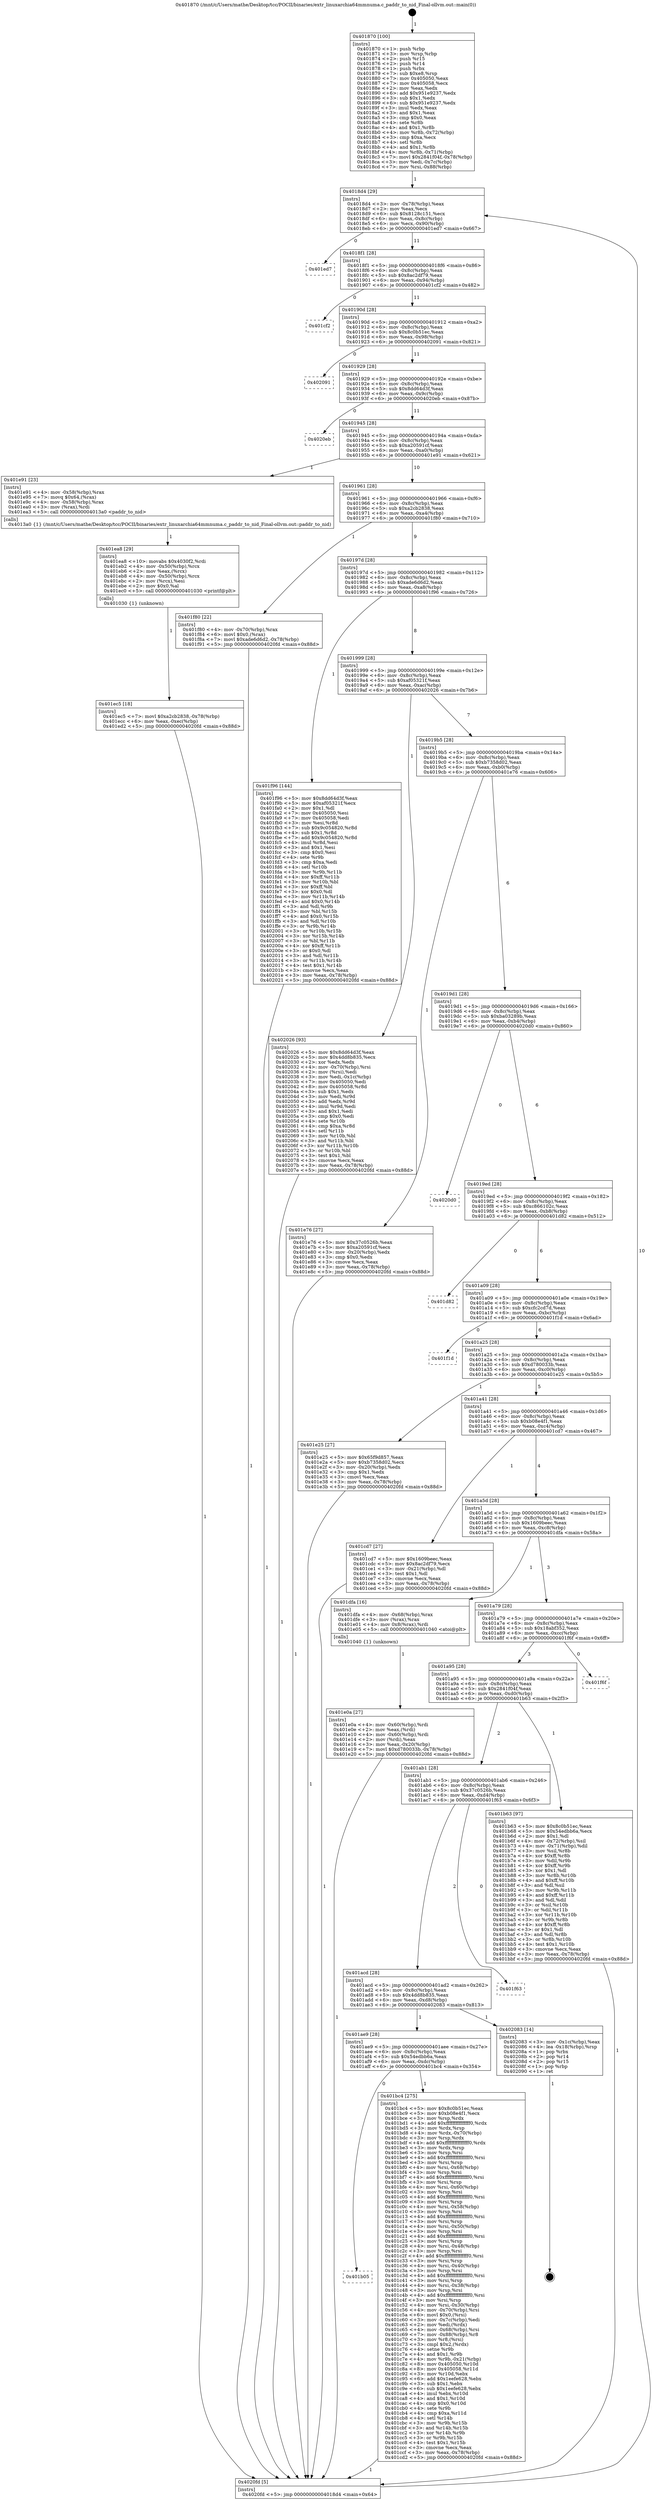 digraph "0x401870" {
  label = "0x401870 (/mnt/c/Users/mathe/Desktop/tcc/POCII/binaries/extr_linuxarchia64mmnuma.c_paddr_to_nid_Final-ollvm.out::main(0))"
  labelloc = "t"
  node[shape=record]

  Entry [label="",width=0.3,height=0.3,shape=circle,fillcolor=black,style=filled]
  "0x4018d4" [label="{
     0x4018d4 [29]\l
     | [instrs]\l
     &nbsp;&nbsp;0x4018d4 \<+3\>: mov -0x78(%rbp),%eax\l
     &nbsp;&nbsp;0x4018d7 \<+2\>: mov %eax,%ecx\l
     &nbsp;&nbsp;0x4018d9 \<+6\>: sub $0x8128c151,%ecx\l
     &nbsp;&nbsp;0x4018df \<+6\>: mov %eax,-0x8c(%rbp)\l
     &nbsp;&nbsp;0x4018e5 \<+6\>: mov %ecx,-0x90(%rbp)\l
     &nbsp;&nbsp;0x4018eb \<+6\>: je 0000000000401ed7 \<main+0x667\>\l
  }"]
  "0x401ed7" [label="{
     0x401ed7\l
  }", style=dashed]
  "0x4018f1" [label="{
     0x4018f1 [28]\l
     | [instrs]\l
     &nbsp;&nbsp;0x4018f1 \<+5\>: jmp 00000000004018f6 \<main+0x86\>\l
     &nbsp;&nbsp;0x4018f6 \<+6\>: mov -0x8c(%rbp),%eax\l
     &nbsp;&nbsp;0x4018fc \<+5\>: sub $0x8ac2df79,%eax\l
     &nbsp;&nbsp;0x401901 \<+6\>: mov %eax,-0x94(%rbp)\l
     &nbsp;&nbsp;0x401907 \<+6\>: je 0000000000401cf2 \<main+0x482\>\l
  }"]
  Exit [label="",width=0.3,height=0.3,shape=circle,fillcolor=black,style=filled,peripheries=2]
  "0x401cf2" [label="{
     0x401cf2\l
  }", style=dashed]
  "0x40190d" [label="{
     0x40190d [28]\l
     | [instrs]\l
     &nbsp;&nbsp;0x40190d \<+5\>: jmp 0000000000401912 \<main+0xa2\>\l
     &nbsp;&nbsp;0x401912 \<+6\>: mov -0x8c(%rbp),%eax\l
     &nbsp;&nbsp;0x401918 \<+5\>: sub $0x8c0b51ec,%eax\l
     &nbsp;&nbsp;0x40191d \<+6\>: mov %eax,-0x98(%rbp)\l
     &nbsp;&nbsp;0x401923 \<+6\>: je 0000000000402091 \<main+0x821\>\l
  }"]
  "0x401ec5" [label="{
     0x401ec5 [18]\l
     | [instrs]\l
     &nbsp;&nbsp;0x401ec5 \<+7\>: movl $0xa2cb2838,-0x78(%rbp)\l
     &nbsp;&nbsp;0x401ecc \<+6\>: mov %eax,-0xec(%rbp)\l
     &nbsp;&nbsp;0x401ed2 \<+5\>: jmp 00000000004020fd \<main+0x88d\>\l
  }"]
  "0x402091" [label="{
     0x402091\l
  }", style=dashed]
  "0x401929" [label="{
     0x401929 [28]\l
     | [instrs]\l
     &nbsp;&nbsp;0x401929 \<+5\>: jmp 000000000040192e \<main+0xbe\>\l
     &nbsp;&nbsp;0x40192e \<+6\>: mov -0x8c(%rbp),%eax\l
     &nbsp;&nbsp;0x401934 \<+5\>: sub $0x8dd64d3f,%eax\l
     &nbsp;&nbsp;0x401939 \<+6\>: mov %eax,-0x9c(%rbp)\l
     &nbsp;&nbsp;0x40193f \<+6\>: je 00000000004020eb \<main+0x87b\>\l
  }"]
  "0x401ea8" [label="{
     0x401ea8 [29]\l
     | [instrs]\l
     &nbsp;&nbsp;0x401ea8 \<+10\>: movabs $0x4030f2,%rdi\l
     &nbsp;&nbsp;0x401eb2 \<+4\>: mov -0x50(%rbp),%rcx\l
     &nbsp;&nbsp;0x401eb6 \<+2\>: mov %eax,(%rcx)\l
     &nbsp;&nbsp;0x401eb8 \<+4\>: mov -0x50(%rbp),%rcx\l
     &nbsp;&nbsp;0x401ebc \<+2\>: mov (%rcx),%esi\l
     &nbsp;&nbsp;0x401ebe \<+2\>: mov $0x0,%al\l
     &nbsp;&nbsp;0x401ec0 \<+5\>: call 0000000000401030 \<printf@plt\>\l
     | [calls]\l
     &nbsp;&nbsp;0x401030 \{1\} (unknown)\l
  }"]
  "0x4020eb" [label="{
     0x4020eb\l
  }", style=dashed]
  "0x401945" [label="{
     0x401945 [28]\l
     | [instrs]\l
     &nbsp;&nbsp;0x401945 \<+5\>: jmp 000000000040194a \<main+0xda\>\l
     &nbsp;&nbsp;0x40194a \<+6\>: mov -0x8c(%rbp),%eax\l
     &nbsp;&nbsp;0x401950 \<+5\>: sub $0xa20591cf,%eax\l
     &nbsp;&nbsp;0x401955 \<+6\>: mov %eax,-0xa0(%rbp)\l
     &nbsp;&nbsp;0x40195b \<+6\>: je 0000000000401e91 \<main+0x621\>\l
  }"]
  "0x401e0a" [label="{
     0x401e0a [27]\l
     | [instrs]\l
     &nbsp;&nbsp;0x401e0a \<+4\>: mov -0x60(%rbp),%rdi\l
     &nbsp;&nbsp;0x401e0e \<+2\>: mov %eax,(%rdi)\l
     &nbsp;&nbsp;0x401e10 \<+4\>: mov -0x60(%rbp),%rdi\l
     &nbsp;&nbsp;0x401e14 \<+2\>: mov (%rdi),%eax\l
     &nbsp;&nbsp;0x401e16 \<+3\>: mov %eax,-0x20(%rbp)\l
     &nbsp;&nbsp;0x401e19 \<+7\>: movl $0xd780033b,-0x78(%rbp)\l
     &nbsp;&nbsp;0x401e20 \<+5\>: jmp 00000000004020fd \<main+0x88d\>\l
  }"]
  "0x401e91" [label="{
     0x401e91 [23]\l
     | [instrs]\l
     &nbsp;&nbsp;0x401e91 \<+4\>: mov -0x58(%rbp),%rax\l
     &nbsp;&nbsp;0x401e95 \<+7\>: movq $0x64,(%rax)\l
     &nbsp;&nbsp;0x401e9c \<+4\>: mov -0x58(%rbp),%rax\l
     &nbsp;&nbsp;0x401ea0 \<+3\>: mov (%rax),%rdi\l
     &nbsp;&nbsp;0x401ea3 \<+5\>: call 00000000004013a0 \<paddr_to_nid\>\l
     | [calls]\l
     &nbsp;&nbsp;0x4013a0 \{1\} (/mnt/c/Users/mathe/Desktop/tcc/POCII/binaries/extr_linuxarchia64mmnuma.c_paddr_to_nid_Final-ollvm.out::paddr_to_nid)\l
  }"]
  "0x401961" [label="{
     0x401961 [28]\l
     | [instrs]\l
     &nbsp;&nbsp;0x401961 \<+5\>: jmp 0000000000401966 \<main+0xf6\>\l
     &nbsp;&nbsp;0x401966 \<+6\>: mov -0x8c(%rbp),%eax\l
     &nbsp;&nbsp;0x40196c \<+5\>: sub $0xa2cb2838,%eax\l
     &nbsp;&nbsp;0x401971 \<+6\>: mov %eax,-0xa4(%rbp)\l
     &nbsp;&nbsp;0x401977 \<+6\>: je 0000000000401f80 \<main+0x710\>\l
  }"]
  "0x401b05" [label="{
     0x401b05\l
  }", style=dashed]
  "0x401f80" [label="{
     0x401f80 [22]\l
     | [instrs]\l
     &nbsp;&nbsp;0x401f80 \<+4\>: mov -0x70(%rbp),%rax\l
     &nbsp;&nbsp;0x401f84 \<+6\>: movl $0x0,(%rax)\l
     &nbsp;&nbsp;0x401f8a \<+7\>: movl $0xade6d6d2,-0x78(%rbp)\l
     &nbsp;&nbsp;0x401f91 \<+5\>: jmp 00000000004020fd \<main+0x88d\>\l
  }"]
  "0x40197d" [label="{
     0x40197d [28]\l
     | [instrs]\l
     &nbsp;&nbsp;0x40197d \<+5\>: jmp 0000000000401982 \<main+0x112\>\l
     &nbsp;&nbsp;0x401982 \<+6\>: mov -0x8c(%rbp),%eax\l
     &nbsp;&nbsp;0x401988 \<+5\>: sub $0xade6d6d2,%eax\l
     &nbsp;&nbsp;0x40198d \<+6\>: mov %eax,-0xa8(%rbp)\l
     &nbsp;&nbsp;0x401993 \<+6\>: je 0000000000401f96 \<main+0x726\>\l
  }"]
  "0x401bc4" [label="{
     0x401bc4 [275]\l
     | [instrs]\l
     &nbsp;&nbsp;0x401bc4 \<+5\>: mov $0x8c0b51ec,%eax\l
     &nbsp;&nbsp;0x401bc9 \<+5\>: mov $0xb08e4f1,%ecx\l
     &nbsp;&nbsp;0x401bce \<+3\>: mov %rsp,%rdx\l
     &nbsp;&nbsp;0x401bd1 \<+4\>: add $0xfffffffffffffff0,%rdx\l
     &nbsp;&nbsp;0x401bd5 \<+3\>: mov %rdx,%rsp\l
     &nbsp;&nbsp;0x401bd8 \<+4\>: mov %rdx,-0x70(%rbp)\l
     &nbsp;&nbsp;0x401bdc \<+3\>: mov %rsp,%rdx\l
     &nbsp;&nbsp;0x401bdf \<+4\>: add $0xfffffffffffffff0,%rdx\l
     &nbsp;&nbsp;0x401be3 \<+3\>: mov %rdx,%rsp\l
     &nbsp;&nbsp;0x401be6 \<+3\>: mov %rsp,%rsi\l
     &nbsp;&nbsp;0x401be9 \<+4\>: add $0xfffffffffffffff0,%rsi\l
     &nbsp;&nbsp;0x401bed \<+3\>: mov %rsi,%rsp\l
     &nbsp;&nbsp;0x401bf0 \<+4\>: mov %rsi,-0x68(%rbp)\l
     &nbsp;&nbsp;0x401bf4 \<+3\>: mov %rsp,%rsi\l
     &nbsp;&nbsp;0x401bf7 \<+4\>: add $0xfffffffffffffff0,%rsi\l
     &nbsp;&nbsp;0x401bfb \<+3\>: mov %rsi,%rsp\l
     &nbsp;&nbsp;0x401bfe \<+4\>: mov %rsi,-0x60(%rbp)\l
     &nbsp;&nbsp;0x401c02 \<+3\>: mov %rsp,%rsi\l
     &nbsp;&nbsp;0x401c05 \<+4\>: add $0xfffffffffffffff0,%rsi\l
     &nbsp;&nbsp;0x401c09 \<+3\>: mov %rsi,%rsp\l
     &nbsp;&nbsp;0x401c0c \<+4\>: mov %rsi,-0x58(%rbp)\l
     &nbsp;&nbsp;0x401c10 \<+3\>: mov %rsp,%rsi\l
     &nbsp;&nbsp;0x401c13 \<+4\>: add $0xfffffffffffffff0,%rsi\l
     &nbsp;&nbsp;0x401c17 \<+3\>: mov %rsi,%rsp\l
     &nbsp;&nbsp;0x401c1a \<+4\>: mov %rsi,-0x50(%rbp)\l
     &nbsp;&nbsp;0x401c1e \<+3\>: mov %rsp,%rsi\l
     &nbsp;&nbsp;0x401c21 \<+4\>: add $0xfffffffffffffff0,%rsi\l
     &nbsp;&nbsp;0x401c25 \<+3\>: mov %rsi,%rsp\l
     &nbsp;&nbsp;0x401c28 \<+4\>: mov %rsi,-0x48(%rbp)\l
     &nbsp;&nbsp;0x401c2c \<+3\>: mov %rsp,%rsi\l
     &nbsp;&nbsp;0x401c2f \<+4\>: add $0xfffffffffffffff0,%rsi\l
     &nbsp;&nbsp;0x401c33 \<+3\>: mov %rsi,%rsp\l
     &nbsp;&nbsp;0x401c36 \<+4\>: mov %rsi,-0x40(%rbp)\l
     &nbsp;&nbsp;0x401c3a \<+3\>: mov %rsp,%rsi\l
     &nbsp;&nbsp;0x401c3d \<+4\>: add $0xfffffffffffffff0,%rsi\l
     &nbsp;&nbsp;0x401c41 \<+3\>: mov %rsi,%rsp\l
     &nbsp;&nbsp;0x401c44 \<+4\>: mov %rsi,-0x38(%rbp)\l
     &nbsp;&nbsp;0x401c48 \<+3\>: mov %rsp,%rsi\l
     &nbsp;&nbsp;0x401c4b \<+4\>: add $0xfffffffffffffff0,%rsi\l
     &nbsp;&nbsp;0x401c4f \<+3\>: mov %rsi,%rsp\l
     &nbsp;&nbsp;0x401c52 \<+4\>: mov %rsi,-0x30(%rbp)\l
     &nbsp;&nbsp;0x401c56 \<+4\>: mov -0x70(%rbp),%rsi\l
     &nbsp;&nbsp;0x401c5a \<+6\>: movl $0x0,(%rsi)\l
     &nbsp;&nbsp;0x401c60 \<+3\>: mov -0x7c(%rbp),%edi\l
     &nbsp;&nbsp;0x401c63 \<+2\>: mov %edi,(%rdx)\l
     &nbsp;&nbsp;0x401c65 \<+4\>: mov -0x68(%rbp),%rsi\l
     &nbsp;&nbsp;0x401c69 \<+7\>: mov -0x88(%rbp),%r8\l
     &nbsp;&nbsp;0x401c70 \<+3\>: mov %r8,(%rsi)\l
     &nbsp;&nbsp;0x401c73 \<+3\>: cmpl $0x2,(%rdx)\l
     &nbsp;&nbsp;0x401c76 \<+4\>: setne %r9b\l
     &nbsp;&nbsp;0x401c7a \<+4\>: and $0x1,%r9b\l
     &nbsp;&nbsp;0x401c7e \<+4\>: mov %r9b,-0x21(%rbp)\l
     &nbsp;&nbsp;0x401c82 \<+8\>: mov 0x405050,%r10d\l
     &nbsp;&nbsp;0x401c8a \<+8\>: mov 0x405058,%r11d\l
     &nbsp;&nbsp;0x401c92 \<+3\>: mov %r10d,%ebx\l
     &nbsp;&nbsp;0x401c95 \<+6\>: add $0x1eefe628,%ebx\l
     &nbsp;&nbsp;0x401c9b \<+3\>: sub $0x1,%ebx\l
     &nbsp;&nbsp;0x401c9e \<+6\>: sub $0x1eefe628,%ebx\l
     &nbsp;&nbsp;0x401ca4 \<+4\>: imul %ebx,%r10d\l
     &nbsp;&nbsp;0x401ca8 \<+4\>: and $0x1,%r10d\l
     &nbsp;&nbsp;0x401cac \<+4\>: cmp $0x0,%r10d\l
     &nbsp;&nbsp;0x401cb0 \<+4\>: sete %r9b\l
     &nbsp;&nbsp;0x401cb4 \<+4\>: cmp $0xa,%r11d\l
     &nbsp;&nbsp;0x401cb8 \<+4\>: setl %r14b\l
     &nbsp;&nbsp;0x401cbc \<+3\>: mov %r9b,%r15b\l
     &nbsp;&nbsp;0x401cbf \<+3\>: and %r14b,%r15b\l
     &nbsp;&nbsp;0x401cc2 \<+3\>: xor %r14b,%r9b\l
     &nbsp;&nbsp;0x401cc5 \<+3\>: or %r9b,%r15b\l
     &nbsp;&nbsp;0x401cc8 \<+4\>: test $0x1,%r15b\l
     &nbsp;&nbsp;0x401ccc \<+3\>: cmovne %ecx,%eax\l
     &nbsp;&nbsp;0x401ccf \<+3\>: mov %eax,-0x78(%rbp)\l
     &nbsp;&nbsp;0x401cd2 \<+5\>: jmp 00000000004020fd \<main+0x88d\>\l
  }"]
  "0x401f96" [label="{
     0x401f96 [144]\l
     | [instrs]\l
     &nbsp;&nbsp;0x401f96 \<+5\>: mov $0x8dd64d3f,%eax\l
     &nbsp;&nbsp;0x401f9b \<+5\>: mov $0xaf05321f,%ecx\l
     &nbsp;&nbsp;0x401fa0 \<+2\>: mov $0x1,%dl\l
     &nbsp;&nbsp;0x401fa2 \<+7\>: mov 0x405050,%esi\l
     &nbsp;&nbsp;0x401fa9 \<+7\>: mov 0x405058,%edi\l
     &nbsp;&nbsp;0x401fb0 \<+3\>: mov %esi,%r8d\l
     &nbsp;&nbsp;0x401fb3 \<+7\>: sub $0x9c054820,%r8d\l
     &nbsp;&nbsp;0x401fba \<+4\>: sub $0x1,%r8d\l
     &nbsp;&nbsp;0x401fbe \<+7\>: add $0x9c054820,%r8d\l
     &nbsp;&nbsp;0x401fc5 \<+4\>: imul %r8d,%esi\l
     &nbsp;&nbsp;0x401fc9 \<+3\>: and $0x1,%esi\l
     &nbsp;&nbsp;0x401fcc \<+3\>: cmp $0x0,%esi\l
     &nbsp;&nbsp;0x401fcf \<+4\>: sete %r9b\l
     &nbsp;&nbsp;0x401fd3 \<+3\>: cmp $0xa,%edi\l
     &nbsp;&nbsp;0x401fd6 \<+4\>: setl %r10b\l
     &nbsp;&nbsp;0x401fda \<+3\>: mov %r9b,%r11b\l
     &nbsp;&nbsp;0x401fdd \<+4\>: xor $0xff,%r11b\l
     &nbsp;&nbsp;0x401fe1 \<+3\>: mov %r10b,%bl\l
     &nbsp;&nbsp;0x401fe4 \<+3\>: xor $0xff,%bl\l
     &nbsp;&nbsp;0x401fe7 \<+3\>: xor $0x0,%dl\l
     &nbsp;&nbsp;0x401fea \<+3\>: mov %r11b,%r14b\l
     &nbsp;&nbsp;0x401fed \<+4\>: and $0x0,%r14b\l
     &nbsp;&nbsp;0x401ff1 \<+3\>: and %dl,%r9b\l
     &nbsp;&nbsp;0x401ff4 \<+3\>: mov %bl,%r15b\l
     &nbsp;&nbsp;0x401ff7 \<+4\>: and $0x0,%r15b\l
     &nbsp;&nbsp;0x401ffb \<+3\>: and %dl,%r10b\l
     &nbsp;&nbsp;0x401ffe \<+3\>: or %r9b,%r14b\l
     &nbsp;&nbsp;0x402001 \<+3\>: or %r10b,%r15b\l
     &nbsp;&nbsp;0x402004 \<+3\>: xor %r15b,%r14b\l
     &nbsp;&nbsp;0x402007 \<+3\>: or %bl,%r11b\l
     &nbsp;&nbsp;0x40200a \<+4\>: xor $0xff,%r11b\l
     &nbsp;&nbsp;0x40200e \<+3\>: or $0x0,%dl\l
     &nbsp;&nbsp;0x402011 \<+3\>: and %dl,%r11b\l
     &nbsp;&nbsp;0x402014 \<+3\>: or %r11b,%r14b\l
     &nbsp;&nbsp;0x402017 \<+4\>: test $0x1,%r14b\l
     &nbsp;&nbsp;0x40201b \<+3\>: cmovne %ecx,%eax\l
     &nbsp;&nbsp;0x40201e \<+3\>: mov %eax,-0x78(%rbp)\l
     &nbsp;&nbsp;0x402021 \<+5\>: jmp 00000000004020fd \<main+0x88d\>\l
  }"]
  "0x401999" [label="{
     0x401999 [28]\l
     | [instrs]\l
     &nbsp;&nbsp;0x401999 \<+5\>: jmp 000000000040199e \<main+0x12e\>\l
     &nbsp;&nbsp;0x40199e \<+6\>: mov -0x8c(%rbp),%eax\l
     &nbsp;&nbsp;0x4019a4 \<+5\>: sub $0xaf05321f,%eax\l
     &nbsp;&nbsp;0x4019a9 \<+6\>: mov %eax,-0xac(%rbp)\l
     &nbsp;&nbsp;0x4019af \<+6\>: je 0000000000402026 \<main+0x7b6\>\l
  }"]
  "0x401ae9" [label="{
     0x401ae9 [28]\l
     | [instrs]\l
     &nbsp;&nbsp;0x401ae9 \<+5\>: jmp 0000000000401aee \<main+0x27e\>\l
     &nbsp;&nbsp;0x401aee \<+6\>: mov -0x8c(%rbp),%eax\l
     &nbsp;&nbsp;0x401af4 \<+5\>: sub $0x54edbb6a,%eax\l
     &nbsp;&nbsp;0x401af9 \<+6\>: mov %eax,-0xdc(%rbp)\l
     &nbsp;&nbsp;0x401aff \<+6\>: je 0000000000401bc4 \<main+0x354\>\l
  }"]
  "0x402026" [label="{
     0x402026 [93]\l
     | [instrs]\l
     &nbsp;&nbsp;0x402026 \<+5\>: mov $0x8dd64d3f,%eax\l
     &nbsp;&nbsp;0x40202b \<+5\>: mov $0x4dd8b835,%ecx\l
     &nbsp;&nbsp;0x402030 \<+2\>: xor %edx,%edx\l
     &nbsp;&nbsp;0x402032 \<+4\>: mov -0x70(%rbp),%rsi\l
     &nbsp;&nbsp;0x402036 \<+2\>: mov (%rsi),%edi\l
     &nbsp;&nbsp;0x402038 \<+3\>: mov %edi,-0x1c(%rbp)\l
     &nbsp;&nbsp;0x40203b \<+7\>: mov 0x405050,%edi\l
     &nbsp;&nbsp;0x402042 \<+8\>: mov 0x405058,%r8d\l
     &nbsp;&nbsp;0x40204a \<+3\>: sub $0x1,%edx\l
     &nbsp;&nbsp;0x40204d \<+3\>: mov %edi,%r9d\l
     &nbsp;&nbsp;0x402050 \<+3\>: add %edx,%r9d\l
     &nbsp;&nbsp;0x402053 \<+4\>: imul %r9d,%edi\l
     &nbsp;&nbsp;0x402057 \<+3\>: and $0x1,%edi\l
     &nbsp;&nbsp;0x40205a \<+3\>: cmp $0x0,%edi\l
     &nbsp;&nbsp;0x40205d \<+4\>: sete %r10b\l
     &nbsp;&nbsp;0x402061 \<+4\>: cmp $0xa,%r8d\l
     &nbsp;&nbsp;0x402065 \<+4\>: setl %r11b\l
     &nbsp;&nbsp;0x402069 \<+3\>: mov %r10b,%bl\l
     &nbsp;&nbsp;0x40206c \<+3\>: and %r11b,%bl\l
     &nbsp;&nbsp;0x40206f \<+3\>: xor %r11b,%r10b\l
     &nbsp;&nbsp;0x402072 \<+3\>: or %r10b,%bl\l
     &nbsp;&nbsp;0x402075 \<+3\>: test $0x1,%bl\l
     &nbsp;&nbsp;0x402078 \<+3\>: cmovne %ecx,%eax\l
     &nbsp;&nbsp;0x40207b \<+3\>: mov %eax,-0x78(%rbp)\l
     &nbsp;&nbsp;0x40207e \<+5\>: jmp 00000000004020fd \<main+0x88d\>\l
  }"]
  "0x4019b5" [label="{
     0x4019b5 [28]\l
     | [instrs]\l
     &nbsp;&nbsp;0x4019b5 \<+5\>: jmp 00000000004019ba \<main+0x14a\>\l
     &nbsp;&nbsp;0x4019ba \<+6\>: mov -0x8c(%rbp),%eax\l
     &nbsp;&nbsp;0x4019c0 \<+5\>: sub $0xb7358d02,%eax\l
     &nbsp;&nbsp;0x4019c5 \<+6\>: mov %eax,-0xb0(%rbp)\l
     &nbsp;&nbsp;0x4019cb \<+6\>: je 0000000000401e76 \<main+0x606\>\l
  }"]
  "0x402083" [label="{
     0x402083 [14]\l
     | [instrs]\l
     &nbsp;&nbsp;0x402083 \<+3\>: mov -0x1c(%rbp),%eax\l
     &nbsp;&nbsp;0x402086 \<+4\>: lea -0x18(%rbp),%rsp\l
     &nbsp;&nbsp;0x40208a \<+1\>: pop %rbx\l
     &nbsp;&nbsp;0x40208b \<+2\>: pop %r14\l
     &nbsp;&nbsp;0x40208d \<+2\>: pop %r15\l
     &nbsp;&nbsp;0x40208f \<+1\>: pop %rbp\l
     &nbsp;&nbsp;0x402090 \<+1\>: ret\l
  }"]
  "0x401e76" [label="{
     0x401e76 [27]\l
     | [instrs]\l
     &nbsp;&nbsp;0x401e76 \<+5\>: mov $0x37c0526b,%eax\l
     &nbsp;&nbsp;0x401e7b \<+5\>: mov $0xa20591cf,%ecx\l
     &nbsp;&nbsp;0x401e80 \<+3\>: mov -0x20(%rbp),%edx\l
     &nbsp;&nbsp;0x401e83 \<+3\>: cmp $0x0,%edx\l
     &nbsp;&nbsp;0x401e86 \<+3\>: cmove %ecx,%eax\l
     &nbsp;&nbsp;0x401e89 \<+3\>: mov %eax,-0x78(%rbp)\l
     &nbsp;&nbsp;0x401e8c \<+5\>: jmp 00000000004020fd \<main+0x88d\>\l
  }"]
  "0x4019d1" [label="{
     0x4019d1 [28]\l
     | [instrs]\l
     &nbsp;&nbsp;0x4019d1 \<+5\>: jmp 00000000004019d6 \<main+0x166\>\l
     &nbsp;&nbsp;0x4019d6 \<+6\>: mov -0x8c(%rbp),%eax\l
     &nbsp;&nbsp;0x4019dc \<+5\>: sub $0xba03289b,%eax\l
     &nbsp;&nbsp;0x4019e1 \<+6\>: mov %eax,-0xb4(%rbp)\l
     &nbsp;&nbsp;0x4019e7 \<+6\>: je 00000000004020d0 \<main+0x860\>\l
  }"]
  "0x401acd" [label="{
     0x401acd [28]\l
     | [instrs]\l
     &nbsp;&nbsp;0x401acd \<+5\>: jmp 0000000000401ad2 \<main+0x262\>\l
     &nbsp;&nbsp;0x401ad2 \<+6\>: mov -0x8c(%rbp),%eax\l
     &nbsp;&nbsp;0x401ad8 \<+5\>: sub $0x4dd8b835,%eax\l
     &nbsp;&nbsp;0x401add \<+6\>: mov %eax,-0xd8(%rbp)\l
     &nbsp;&nbsp;0x401ae3 \<+6\>: je 0000000000402083 \<main+0x813\>\l
  }"]
  "0x4020d0" [label="{
     0x4020d0\l
  }", style=dashed]
  "0x4019ed" [label="{
     0x4019ed [28]\l
     | [instrs]\l
     &nbsp;&nbsp;0x4019ed \<+5\>: jmp 00000000004019f2 \<main+0x182\>\l
     &nbsp;&nbsp;0x4019f2 \<+6\>: mov -0x8c(%rbp),%eax\l
     &nbsp;&nbsp;0x4019f8 \<+5\>: sub $0xc866102c,%eax\l
     &nbsp;&nbsp;0x4019fd \<+6\>: mov %eax,-0xb8(%rbp)\l
     &nbsp;&nbsp;0x401a03 \<+6\>: je 0000000000401d82 \<main+0x512\>\l
  }"]
  "0x401f63" [label="{
     0x401f63\l
  }", style=dashed]
  "0x401d82" [label="{
     0x401d82\l
  }", style=dashed]
  "0x401a09" [label="{
     0x401a09 [28]\l
     | [instrs]\l
     &nbsp;&nbsp;0x401a09 \<+5\>: jmp 0000000000401a0e \<main+0x19e\>\l
     &nbsp;&nbsp;0x401a0e \<+6\>: mov -0x8c(%rbp),%eax\l
     &nbsp;&nbsp;0x401a14 \<+5\>: sub $0xcfc2cd7d,%eax\l
     &nbsp;&nbsp;0x401a19 \<+6\>: mov %eax,-0xbc(%rbp)\l
     &nbsp;&nbsp;0x401a1f \<+6\>: je 0000000000401f1d \<main+0x6ad\>\l
  }"]
  "0x401870" [label="{
     0x401870 [100]\l
     | [instrs]\l
     &nbsp;&nbsp;0x401870 \<+1\>: push %rbp\l
     &nbsp;&nbsp;0x401871 \<+3\>: mov %rsp,%rbp\l
     &nbsp;&nbsp;0x401874 \<+2\>: push %r15\l
     &nbsp;&nbsp;0x401876 \<+2\>: push %r14\l
     &nbsp;&nbsp;0x401878 \<+1\>: push %rbx\l
     &nbsp;&nbsp;0x401879 \<+7\>: sub $0xe8,%rsp\l
     &nbsp;&nbsp;0x401880 \<+7\>: mov 0x405050,%eax\l
     &nbsp;&nbsp;0x401887 \<+7\>: mov 0x405058,%ecx\l
     &nbsp;&nbsp;0x40188e \<+2\>: mov %eax,%edx\l
     &nbsp;&nbsp;0x401890 \<+6\>: add $0x951e9237,%edx\l
     &nbsp;&nbsp;0x401896 \<+3\>: sub $0x1,%edx\l
     &nbsp;&nbsp;0x401899 \<+6\>: sub $0x951e9237,%edx\l
     &nbsp;&nbsp;0x40189f \<+3\>: imul %edx,%eax\l
     &nbsp;&nbsp;0x4018a2 \<+3\>: and $0x1,%eax\l
     &nbsp;&nbsp;0x4018a5 \<+3\>: cmp $0x0,%eax\l
     &nbsp;&nbsp;0x4018a8 \<+4\>: sete %r8b\l
     &nbsp;&nbsp;0x4018ac \<+4\>: and $0x1,%r8b\l
     &nbsp;&nbsp;0x4018b0 \<+4\>: mov %r8b,-0x72(%rbp)\l
     &nbsp;&nbsp;0x4018b4 \<+3\>: cmp $0xa,%ecx\l
     &nbsp;&nbsp;0x4018b7 \<+4\>: setl %r8b\l
     &nbsp;&nbsp;0x4018bb \<+4\>: and $0x1,%r8b\l
     &nbsp;&nbsp;0x4018bf \<+4\>: mov %r8b,-0x71(%rbp)\l
     &nbsp;&nbsp;0x4018c3 \<+7\>: movl $0x2841f04f,-0x78(%rbp)\l
     &nbsp;&nbsp;0x4018ca \<+3\>: mov %edi,-0x7c(%rbp)\l
     &nbsp;&nbsp;0x4018cd \<+7\>: mov %rsi,-0x88(%rbp)\l
  }"]
  "0x401f1d" [label="{
     0x401f1d\l
  }", style=dashed]
  "0x401a25" [label="{
     0x401a25 [28]\l
     | [instrs]\l
     &nbsp;&nbsp;0x401a25 \<+5\>: jmp 0000000000401a2a \<main+0x1ba\>\l
     &nbsp;&nbsp;0x401a2a \<+6\>: mov -0x8c(%rbp),%eax\l
     &nbsp;&nbsp;0x401a30 \<+5\>: sub $0xd780033b,%eax\l
     &nbsp;&nbsp;0x401a35 \<+6\>: mov %eax,-0xc0(%rbp)\l
     &nbsp;&nbsp;0x401a3b \<+6\>: je 0000000000401e25 \<main+0x5b5\>\l
  }"]
  "0x4020fd" [label="{
     0x4020fd [5]\l
     | [instrs]\l
     &nbsp;&nbsp;0x4020fd \<+5\>: jmp 00000000004018d4 \<main+0x64\>\l
  }"]
  "0x401e25" [label="{
     0x401e25 [27]\l
     | [instrs]\l
     &nbsp;&nbsp;0x401e25 \<+5\>: mov $0x65f9d857,%eax\l
     &nbsp;&nbsp;0x401e2a \<+5\>: mov $0xb7358d02,%ecx\l
     &nbsp;&nbsp;0x401e2f \<+3\>: mov -0x20(%rbp),%edx\l
     &nbsp;&nbsp;0x401e32 \<+3\>: cmp $0x1,%edx\l
     &nbsp;&nbsp;0x401e35 \<+3\>: cmovl %ecx,%eax\l
     &nbsp;&nbsp;0x401e38 \<+3\>: mov %eax,-0x78(%rbp)\l
     &nbsp;&nbsp;0x401e3b \<+5\>: jmp 00000000004020fd \<main+0x88d\>\l
  }"]
  "0x401a41" [label="{
     0x401a41 [28]\l
     | [instrs]\l
     &nbsp;&nbsp;0x401a41 \<+5\>: jmp 0000000000401a46 \<main+0x1d6\>\l
     &nbsp;&nbsp;0x401a46 \<+6\>: mov -0x8c(%rbp),%eax\l
     &nbsp;&nbsp;0x401a4c \<+5\>: sub $0xb08e4f1,%eax\l
     &nbsp;&nbsp;0x401a51 \<+6\>: mov %eax,-0xc4(%rbp)\l
     &nbsp;&nbsp;0x401a57 \<+6\>: je 0000000000401cd7 \<main+0x467\>\l
  }"]
  "0x401ab1" [label="{
     0x401ab1 [28]\l
     | [instrs]\l
     &nbsp;&nbsp;0x401ab1 \<+5\>: jmp 0000000000401ab6 \<main+0x246\>\l
     &nbsp;&nbsp;0x401ab6 \<+6\>: mov -0x8c(%rbp),%eax\l
     &nbsp;&nbsp;0x401abc \<+5\>: sub $0x37c0526b,%eax\l
     &nbsp;&nbsp;0x401ac1 \<+6\>: mov %eax,-0xd4(%rbp)\l
     &nbsp;&nbsp;0x401ac7 \<+6\>: je 0000000000401f63 \<main+0x6f3\>\l
  }"]
  "0x401cd7" [label="{
     0x401cd7 [27]\l
     | [instrs]\l
     &nbsp;&nbsp;0x401cd7 \<+5\>: mov $0x1609beec,%eax\l
     &nbsp;&nbsp;0x401cdc \<+5\>: mov $0x8ac2df79,%ecx\l
     &nbsp;&nbsp;0x401ce1 \<+3\>: mov -0x21(%rbp),%dl\l
     &nbsp;&nbsp;0x401ce4 \<+3\>: test $0x1,%dl\l
     &nbsp;&nbsp;0x401ce7 \<+3\>: cmovne %ecx,%eax\l
     &nbsp;&nbsp;0x401cea \<+3\>: mov %eax,-0x78(%rbp)\l
     &nbsp;&nbsp;0x401ced \<+5\>: jmp 00000000004020fd \<main+0x88d\>\l
  }"]
  "0x401a5d" [label="{
     0x401a5d [28]\l
     | [instrs]\l
     &nbsp;&nbsp;0x401a5d \<+5\>: jmp 0000000000401a62 \<main+0x1f2\>\l
     &nbsp;&nbsp;0x401a62 \<+6\>: mov -0x8c(%rbp),%eax\l
     &nbsp;&nbsp;0x401a68 \<+5\>: sub $0x1609beec,%eax\l
     &nbsp;&nbsp;0x401a6d \<+6\>: mov %eax,-0xc8(%rbp)\l
     &nbsp;&nbsp;0x401a73 \<+6\>: je 0000000000401dfa \<main+0x58a\>\l
  }"]
  "0x401b63" [label="{
     0x401b63 [97]\l
     | [instrs]\l
     &nbsp;&nbsp;0x401b63 \<+5\>: mov $0x8c0b51ec,%eax\l
     &nbsp;&nbsp;0x401b68 \<+5\>: mov $0x54edbb6a,%ecx\l
     &nbsp;&nbsp;0x401b6d \<+2\>: mov $0x1,%dl\l
     &nbsp;&nbsp;0x401b6f \<+4\>: mov -0x72(%rbp),%sil\l
     &nbsp;&nbsp;0x401b73 \<+4\>: mov -0x71(%rbp),%dil\l
     &nbsp;&nbsp;0x401b77 \<+3\>: mov %sil,%r8b\l
     &nbsp;&nbsp;0x401b7a \<+4\>: xor $0xff,%r8b\l
     &nbsp;&nbsp;0x401b7e \<+3\>: mov %dil,%r9b\l
     &nbsp;&nbsp;0x401b81 \<+4\>: xor $0xff,%r9b\l
     &nbsp;&nbsp;0x401b85 \<+3\>: xor $0x1,%dl\l
     &nbsp;&nbsp;0x401b88 \<+3\>: mov %r8b,%r10b\l
     &nbsp;&nbsp;0x401b8b \<+4\>: and $0xff,%r10b\l
     &nbsp;&nbsp;0x401b8f \<+3\>: and %dl,%sil\l
     &nbsp;&nbsp;0x401b92 \<+3\>: mov %r9b,%r11b\l
     &nbsp;&nbsp;0x401b95 \<+4\>: and $0xff,%r11b\l
     &nbsp;&nbsp;0x401b99 \<+3\>: and %dl,%dil\l
     &nbsp;&nbsp;0x401b9c \<+3\>: or %sil,%r10b\l
     &nbsp;&nbsp;0x401b9f \<+3\>: or %dil,%r11b\l
     &nbsp;&nbsp;0x401ba2 \<+3\>: xor %r11b,%r10b\l
     &nbsp;&nbsp;0x401ba5 \<+3\>: or %r9b,%r8b\l
     &nbsp;&nbsp;0x401ba8 \<+4\>: xor $0xff,%r8b\l
     &nbsp;&nbsp;0x401bac \<+3\>: or $0x1,%dl\l
     &nbsp;&nbsp;0x401baf \<+3\>: and %dl,%r8b\l
     &nbsp;&nbsp;0x401bb2 \<+3\>: or %r8b,%r10b\l
     &nbsp;&nbsp;0x401bb5 \<+4\>: test $0x1,%r10b\l
     &nbsp;&nbsp;0x401bb9 \<+3\>: cmovne %ecx,%eax\l
     &nbsp;&nbsp;0x401bbc \<+3\>: mov %eax,-0x78(%rbp)\l
     &nbsp;&nbsp;0x401bbf \<+5\>: jmp 00000000004020fd \<main+0x88d\>\l
  }"]
  "0x401dfa" [label="{
     0x401dfa [16]\l
     | [instrs]\l
     &nbsp;&nbsp;0x401dfa \<+4\>: mov -0x68(%rbp),%rax\l
     &nbsp;&nbsp;0x401dfe \<+3\>: mov (%rax),%rax\l
     &nbsp;&nbsp;0x401e01 \<+4\>: mov 0x8(%rax),%rdi\l
     &nbsp;&nbsp;0x401e05 \<+5\>: call 0000000000401040 \<atoi@plt\>\l
     | [calls]\l
     &nbsp;&nbsp;0x401040 \{1\} (unknown)\l
  }"]
  "0x401a79" [label="{
     0x401a79 [28]\l
     | [instrs]\l
     &nbsp;&nbsp;0x401a79 \<+5\>: jmp 0000000000401a7e \<main+0x20e\>\l
     &nbsp;&nbsp;0x401a7e \<+6\>: mov -0x8c(%rbp),%eax\l
     &nbsp;&nbsp;0x401a84 \<+5\>: sub $0x18abf352,%eax\l
     &nbsp;&nbsp;0x401a89 \<+6\>: mov %eax,-0xcc(%rbp)\l
     &nbsp;&nbsp;0x401a8f \<+6\>: je 0000000000401f6f \<main+0x6ff\>\l
  }"]
  "0x401a95" [label="{
     0x401a95 [28]\l
     | [instrs]\l
     &nbsp;&nbsp;0x401a95 \<+5\>: jmp 0000000000401a9a \<main+0x22a\>\l
     &nbsp;&nbsp;0x401a9a \<+6\>: mov -0x8c(%rbp),%eax\l
     &nbsp;&nbsp;0x401aa0 \<+5\>: sub $0x2841f04f,%eax\l
     &nbsp;&nbsp;0x401aa5 \<+6\>: mov %eax,-0xd0(%rbp)\l
     &nbsp;&nbsp;0x401aab \<+6\>: je 0000000000401b63 \<main+0x2f3\>\l
  }"]
  "0x401f6f" [label="{
     0x401f6f\l
  }", style=dashed]
  Entry -> "0x401870" [label=" 1"]
  "0x4018d4" -> "0x401ed7" [label=" 0"]
  "0x4018d4" -> "0x4018f1" [label=" 11"]
  "0x402083" -> Exit [label=" 1"]
  "0x4018f1" -> "0x401cf2" [label=" 0"]
  "0x4018f1" -> "0x40190d" [label=" 11"]
  "0x402026" -> "0x4020fd" [label=" 1"]
  "0x40190d" -> "0x402091" [label=" 0"]
  "0x40190d" -> "0x401929" [label=" 11"]
  "0x401f96" -> "0x4020fd" [label=" 1"]
  "0x401929" -> "0x4020eb" [label=" 0"]
  "0x401929" -> "0x401945" [label=" 11"]
  "0x401f80" -> "0x4020fd" [label=" 1"]
  "0x401945" -> "0x401e91" [label=" 1"]
  "0x401945" -> "0x401961" [label=" 10"]
  "0x401ec5" -> "0x4020fd" [label=" 1"]
  "0x401961" -> "0x401f80" [label=" 1"]
  "0x401961" -> "0x40197d" [label=" 9"]
  "0x401e91" -> "0x401ea8" [label=" 1"]
  "0x40197d" -> "0x401f96" [label=" 1"]
  "0x40197d" -> "0x401999" [label=" 8"]
  "0x401e76" -> "0x4020fd" [label=" 1"]
  "0x401999" -> "0x402026" [label=" 1"]
  "0x401999" -> "0x4019b5" [label=" 7"]
  "0x401e0a" -> "0x4020fd" [label=" 1"]
  "0x4019b5" -> "0x401e76" [label=" 1"]
  "0x4019b5" -> "0x4019d1" [label=" 6"]
  "0x401dfa" -> "0x401e0a" [label=" 1"]
  "0x4019d1" -> "0x4020d0" [label=" 0"]
  "0x4019d1" -> "0x4019ed" [label=" 6"]
  "0x401bc4" -> "0x4020fd" [label=" 1"]
  "0x4019ed" -> "0x401d82" [label=" 0"]
  "0x4019ed" -> "0x401a09" [label=" 6"]
  "0x401ea8" -> "0x401ec5" [label=" 1"]
  "0x401a09" -> "0x401f1d" [label=" 0"]
  "0x401a09" -> "0x401a25" [label=" 6"]
  "0x401ae9" -> "0x401bc4" [label=" 1"]
  "0x401a25" -> "0x401e25" [label=" 1"]
  "0x401a25" -> "0x401a41" [label=" 5"]
  "0x401e25" -> "0x4020fd" [label=" 1"]
  "0x401a41" -> "0x401cd7" [label=" 1"]
  "0x401a41" -> "0x401a5d" [label=" 4"]
  "0x401acd" -> "0x401ae9" [label=" 1"]
  "0x401a5d" -> "0x401dfa" [label=" 1"]
  "0x401a5d" -> "0x401a79" [label=" 3"]
  "0x401acd" -> "0x402083" [label=" 1"]
  "0x401a79" -> "0x401f6f" [label=" 0"]
  "0x401a79" -> "0x401a95" [label=" 3"]
  "0x401cd7" -> "0x4020fd" [label=" 1"]
  "0x401a95" -> "0x401b63" [label=" 1"]
  "0x401a95" -> "0x401ab1" [label=" 2"]
  "0x401b63" -> "0x4020fd" [label=" 1"]
  "0x401870" -> "0x4018d4" [label=" 1"]
  "0x4020fd" -> "0x4018d4" [label=" 10"]
  "0x401ae9" -> "0x401b05" [label=" 0"]
  "0x401ab1" -> "0x401f63" [label=" 0"]
  "0x401ab1" -> "0x401acd" [label=" 2"]
}

